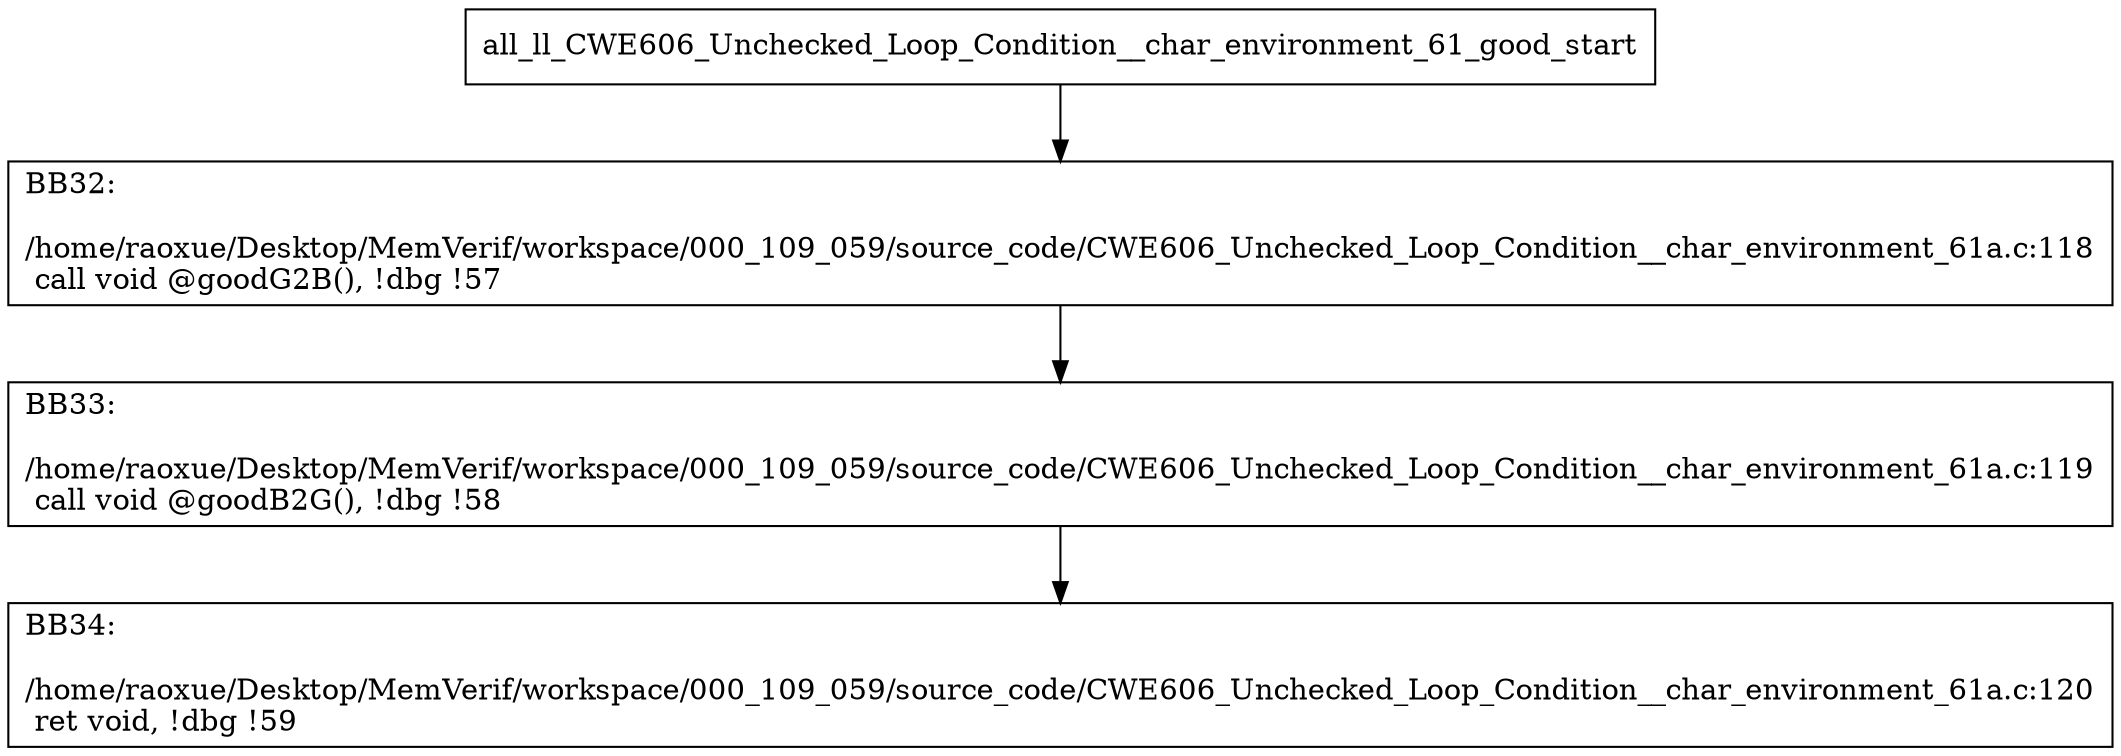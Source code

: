 digraph "CFG for'all_ll_CWE606_Unchecked_Loop_Condition__char_environment_61_good' function" {
	BBall_ll_CWE606_Unchecked_Loop_Condition__char_environment_61_good_start[shape=record,label="{all_ll_CWE606_Unchecked_Loop_Condition__char_environment_61_good_start}"];
	BBall_ll_CWE606_Unchecked_Loop_Condition__char_environment_61_good_start-> all_ll_CWE606_Unchecked_Loop_Condition__char_environment_61_goodBB32;
	all_ll_CWE606_Unchecked_Loop_Condition__char_environment_61_goodBB32 [shape=record, label="{BB32:\l\l/home/raoxue/Desktop/MemVerif/workspace/000_109_059/source_code/CWE606_Unchecked_Loop_Condition__char_environment_61a.c:118\l
  call void @goodG2B(), !dbg !57\l
}"];
	all_ll_CWE606_Unchecked_Loop_Condition__char_environment_61_goodBB32-> all_ll_CWE606_Unchecked_Loop_Condition__char_environment_61_goodBB33;
	all_ll_CWE606_Unchecked_Loop_Condition__char_environment_61_goodBB33 [shape=record, label="{BB33:\l\l/home/raoxue/Desktop/MemVerif/workspace/000_109_059/source_code/CWE606_Unchecked_Loop_Condition__char_environment_61a.c:119\l
  call void @goodB2G(), !dbg !58\l
}"];
	all_ll_CWE606_Unchecked_Loop_Condition__char_environment_61_goodBB33-> all_ll_CWE606_Unchecked_Loop_Condition__char_environment_61_goodBB34;
	all_ll_CWE606_Unchecked_Loop_Condition__char_environment_61_goodBB34 [shape=record, label="{BB34:\l\l/home/raoxue/Desktop/MemVerif/workspace/000_109_059/source_code/CWE606_Unchecked_Loop_Condition__char_environment_61a.c:120\l
  ret void, !dbg !59\l
}"];
}
